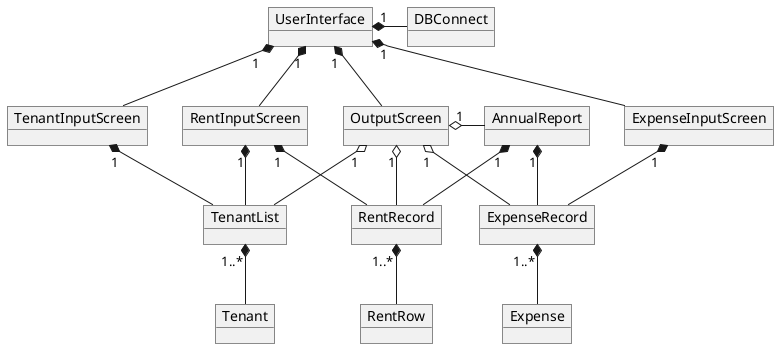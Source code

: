 @startuml activity3

top to bottom direction

object UserInterface
object DBConnect
object TenantInputScreen
object RentInputScreen
object ExpenseInputScreen

object TenantList
object RentRecord
object ExpenseRecord  

object OutputScreen
object AnnualReport
object Tenant
object RentRow
object Expense 

/'
interface InputScreen{
    +inputData()
}
'/


/' UserInterface associations '/

'UserInterface "1" o-- TenantList
'UserInterface "1" o-- ExpenseRecord
'UserInterface "1" o-- RentRecord

UserInterface "1" *-right- DBConnect
UserInterface "1" *-- TenantInputScreen
UserInterface "1" *-- RentInputScreen
UserInterface "1" *-- ExpenseInputScreen
UserInterface "1" *-- OutputScreen

OutputScreen "1" o-right- AnnualReport
OutputScreen "1" o-- TenantList
OutputScreen "1" o-- ExpenseRecord
OutputScreen "1" o-- RentRecord

/' InputScreen associations '/
TenantInputScreen "1" *--  TenantList
RentInputScreen "1" *-- TenantList
RentInputScreen "1" *-- RentRecord
ExpenseInputScreen "1" *--ExpenseRecord

AnnualReport "1" *-- ExpenseRecord
AnnualReport "1" *-- RentRecord

TenantList "1..*" *-- Tenant
RentRecord "1..*" *-- RentRow
ExpenseRecord "1..*" *-- Expense

@enduml

